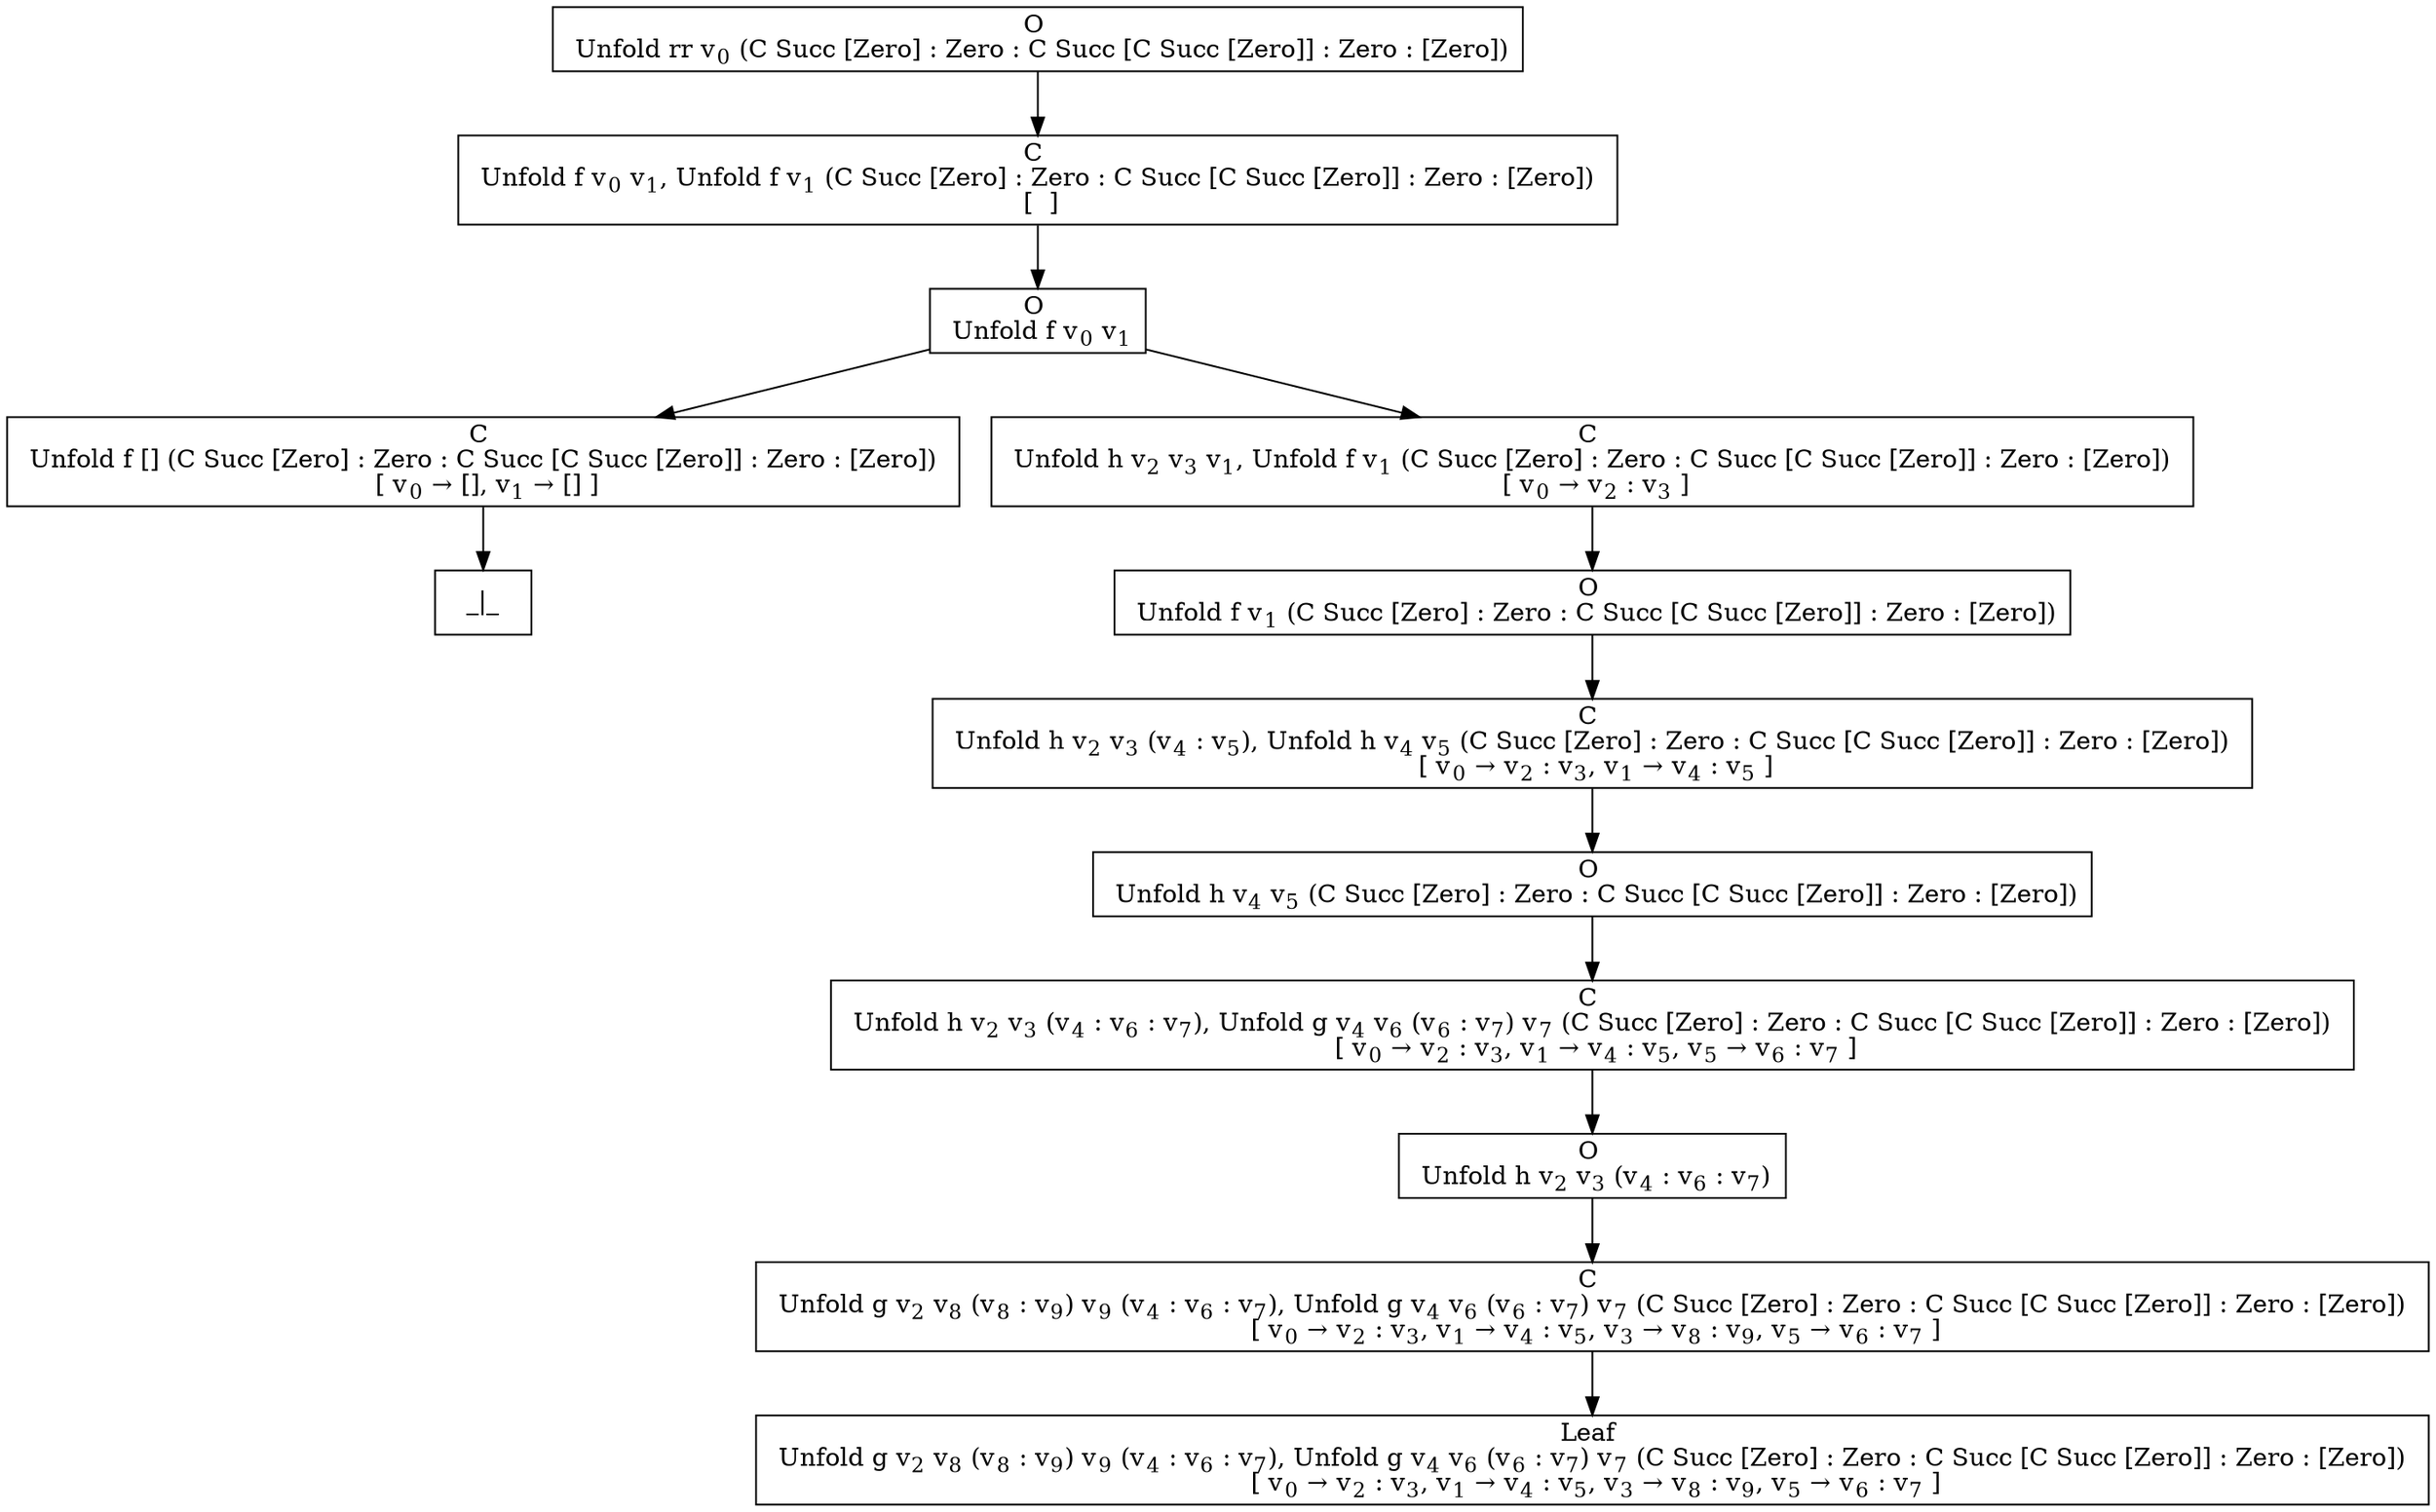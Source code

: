 digraph {
    graph [rankdir=TB
          ,bgcolor=transparent];
    node [shape=box
         ,fillcolor=white
         ,style=filled];
    0 [label=<O <BR/> Unfold rr v<SUB>0</SUB> (C Succ [Zero] : Zero : C Succ [C Succ [Zero]] : Zero : [Zero])>];
    1 [label=<C <BR/> Unfold f v<SUB>0</SUB> v<SUB>1</SUB>, Unfold f v<SUB>1</SUB> (C Succ [Zero] : Zero : C Succ [C Succ [Zero]] : Zero : [Zero]) <BR/>  [  ] >];
    2 [label=<O <BR/> Unfold f v<SUB>0</SUB> v<SUB>1</SUB>>];
    3 [label=<C <BR/> Unfold f [] (C Succ [Zero] : Zero : C Succ [C Succ [Zero]] : Zero : [Zero]) <BR/>  [ v<SUB>0</SUB> &rarr; [], v<SUB>1</SUB> &rarr; [] ] >];
    4 [label=<C <BR/> Unfold h v<SUB>2</SUB> v<SUB>3</SUB> v<SUB>1</SUB>, Unfold f v<SUB>1</SUB> (C Succ [Zero] : Zero : C Succ [C Succ [Zero]] : Zero : [Zero]) <BR/>  [ v<SUB>0</SUB> &rarr; v<SUB>2</SUB> : v<SUB>3</SUB> ] >];
    5 [label=<_|_>];
    6 [label=<O <BR/> Unfold f v<SUB>1</SUB> (C Succ [Zero] : Zero : C Succ [C Succ [Zero]] : Zero : [Zero])>];
    7 [label=<C <BR/> Unfold h v<SUB>2</SUB> v<SUB>3</SUB> (v<SUB>4</SUB> : v<SUB>5</SUB>), Unfold h v<SUB>4</SUB> v<SUB>5</SUB> (C Succ [Zero] : Zero : C Succ [C Succ [Zero]] : Zero : [Zero]) <BR/>  [ v<SUB>0</SUB> &rarr; v<SUB>2</SUB> : v<SUB>3</SUB>, v<SUB>1</SUB> &rarr; v<SUB>4</SUB> : v<SUB>5</SUB> ] >];
    8 [label=<O <BR/> Unfold h v<SUB>4</SUB> v<SUB>5</SUB> (C Succ [Zero] : Zero : C Succ [C Succ [Zero]] : Zero : [Zero])>];
    9 [label=<C <BR/> Unfold h v<SUB>2</SUB> v<SUB>3</SUB> (v<SUB>4</SUB> : v<SUB>6</SUB> : v<SUB>7</SUB>), Unfold g v<SUB>4</SUB> v<SUB>6</SUB> (v<SUB>6</SUB> : v<SUB>7</SUB>) v<SUB>7</SUB> (C Succ [Zero] : Zero : C Succ [C Succ [Zero]] : Zero : [Zero]) <BR/>  [ v<SUB>0</SUB> &rarr; v<SUB>2</SUB> : v<SUB>3</SUB>, v<SUB>1</SUB> &rarr; v<SUB>4</SUB> : v<SUB>5</SUB>, v<SUB>5</SUB> &rarr; v<SUB>6</SUB> : v<SUB>7</SUB> ] >];
    10 [label=<O <BR/> Unfold h v<SUB>2</SUB> v<SUB>3</SUB> (v<SUB>4</SUB> : v<SUB>6</SUB> : v<SUB>7</SUB>)>];
    11 [label=<C <BR/> Unfold g v<SUB>2</SUB> v<SUB>8</SUB> (v<SUB>8</SUB> : v<SUB>9</SUB>) v<SUB>9</SUB> (v<SUB>4</SUB> : v<SUB>6</SUB> : v<SUB>7</SUB>), Unfold g v<SUB>4</SUB> v<SUB>6</SUB> (v<SUB>6</SUB> : v<SUB>7</SUB>) v<SUB>7</SUB> (C Succ [Zero] : Zero : C Succ [C Succ [Zero]] : Zero : [Zero]) <BR/>  [ v<SUB>0</SUB> &rarr; v<SUB>2</SUB> : v<SUB>3</SUB>, v<SUB>1</SUB> &rarr; v<SUB>4</SUB> : v<SUB>5</SUB>, v<SUB>3</SUB> &rarr; v<SUB>8</SUB> : v<SUB>9</SUB>, v<SUB>5</SUB> &rarr; v<SUB>6</SUB> : v<SUB>7</SUB> ] >];
    12 [label=<Leaf <BR/> Unfold g v<SUB>2</SUB> v<SUB>8</SUB> (v<SUB>8</SUB> : v<SUB>9</SUB>) v<SUB>9</SUB> (v<SUB>4</SUB> : v<SUB>6</SUB> : v<SUB>7</SUB>), Unfold g v<SUB>4</SUB> v<SUB>6</SUB> (v<SUB>6</SUB> : v<SUB>7</SUB>) v<SUB>7</SUB> (C Succ [Zero] : Zero : C Succ [C Succ [Zero]] : Zero : [Zero]) <BR/>  [ v<SUB>0</SUB> &rarr; v<SUB>2</SUB> : v<SUB>3</SUB>, v<SUB>1</SUB> &rarr; v<SUB>4</SUB> : v<SUB>5</SUB>, v<SUB>3</SUB> &rarr; v<SUB>8</SUB> : v<SUB>9</SUB>, v<SUB>5</SUB> &rarr; v<SUB>6</SUB> : v<SUB>7</SUB> ] >];
    0 -> 1 [label=""];
    1 -> 2 [label=""];
    2 -> 3 [label=""];
    2 -> 4 [label=""];
    3 -> 5 [label=""];
    4 -> 6 [label=""];
    6 -> 7 [label=""];
    7 -> 8 [label=""];
    8 -> 9 [label=""];
    9 -> 10 [label=""];
    10 -> 11 [label=""];
    11 -> 12 [label=""];
}